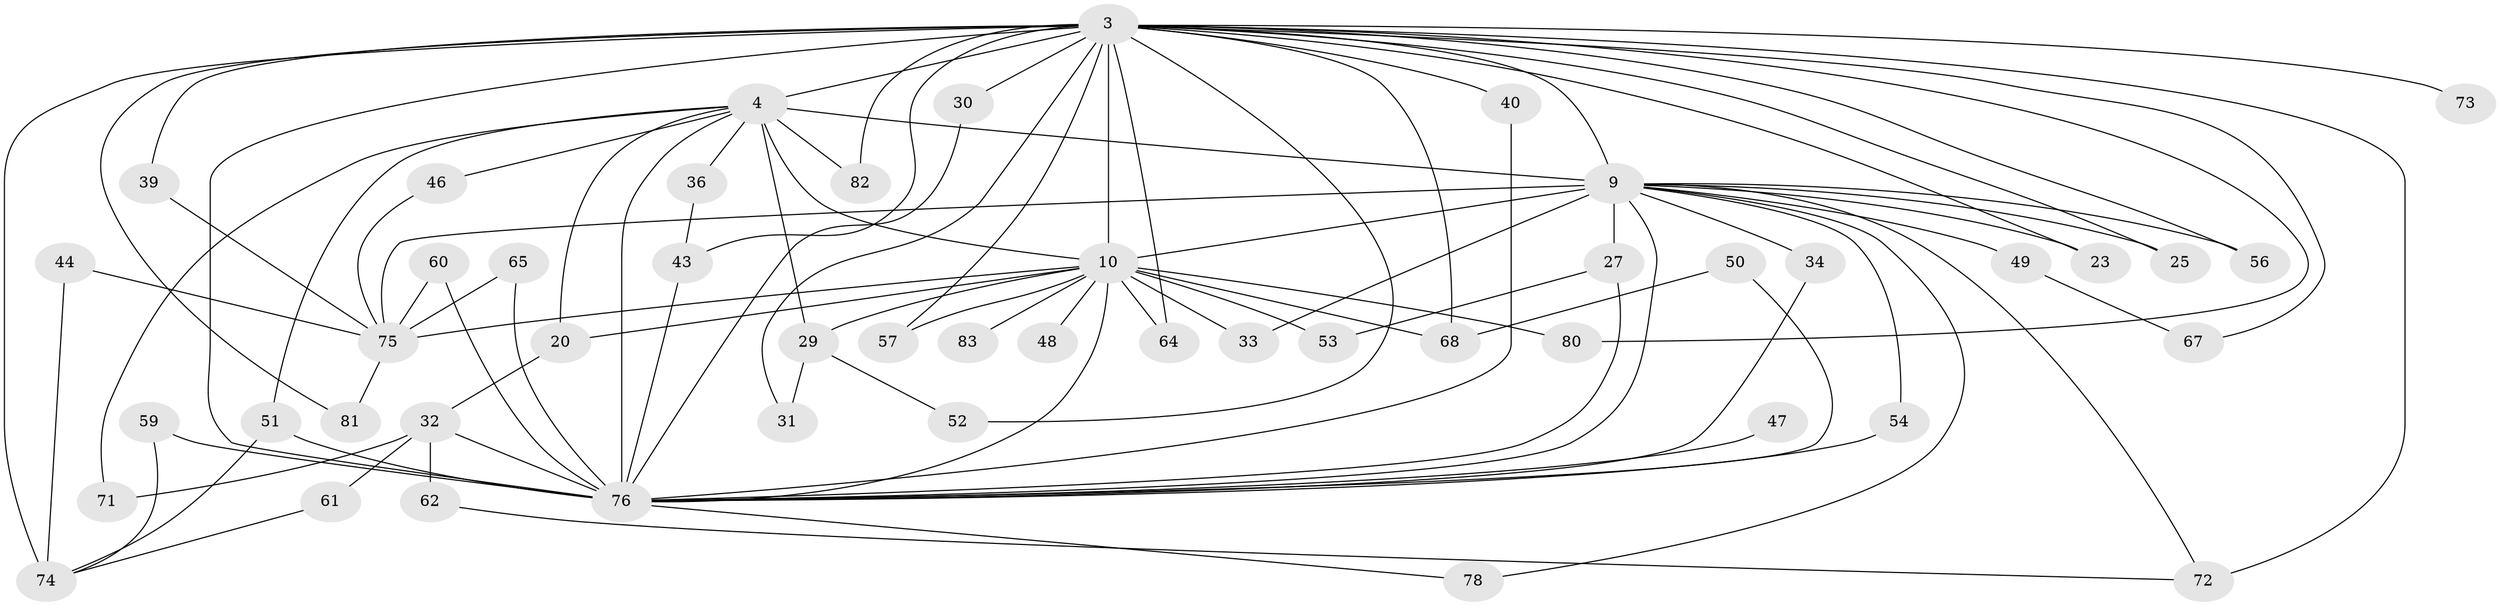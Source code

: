 // original degree distribution, {30: 0.012048192771084338, 15: 0.012048192771084338, 19: 0.012048192771084338, 16: 0.03614457831325301, 14: 0.012048192771084338, 20: 0.012048192771084338, 17: 0.012048192771084338, 21: 0.012048192771084338, 3: 0.1566265060240964, 7: 0.012048192771084338, 5: 0.04819277108433735, 4: 0.08433734939759036, 10: 0.012048192771084338, 2: 0.5662650602409639}
// Generated by graph-tools (version 1.1) at 2025/48/03/04/25 21:48:20]
// undirected, 49 vertices, 93 edges
graph export_dot {
graph [start="1"]
  node [color=gray90,style=filled];
  3 [super="+1"];
  4 [super="+2"];
  9 [super="+6"];
  10 [super="+7"];
  20;
  23;
  25;
  27;
  29 [super="+15"];
  30;
  31;
  32 [super="+21"];
  33;
  34;
  36 [super="+14"];
  39;
  40;
  43 [super="+17"];
  44;
  46;
  47;
  48;
  49;
  50;
  51 [super="+24"];
  52;
  53;
  54;
  56;
  57;
  59;
  60;
  61;
  62 [super="+45"];
  64;
  65;
  67;
  68 [super="+11+55"];
  71;
  72 [super="+69"];
  73;
  74 [super="+12"];
  75 [super="+16+28+35+66"];
  76 [super="+18+19+8+70"];
  78;
  80 [super="+79"];
  81;
  82 [super="+22+77"];
  83;
  3 -- 4 [weight=4];
  3 -- 9 [weight=4];
  3 -- 10 [weight=4];
  3 -- 30;
  3 -- 52;
  3 -- 67;
  3 -- 72 [weight=3];
  3 -- 73 [weight=2];
  3 -- 74 [weight=3];
  3 -- 81;
  3 -- 64;
  3 -- 80;
  3 -- 82 [weight=3];
  3 -- 23;
  3 -- 25;
  3 -- 31;
  3 -- 39;
  3 -- 40;
  3 -- 56;
  3 -- 57;
  3 -- 43;
  3 -- 76 [weight=7];
  3 -- 68 [weight=3];
  4 -- 9 [weight=4];
  4 -- 10 [weight=4];
  4 -- 36 [weight=3];
  4 -- 46;
  4 -- 71;
  4 -- 20;
  4 -- 29 [weight=2];
  4 -- 82;
  4 -- 76 [weight=7];
  4 -- 51;
  9 -- 10 [weight=4];
  9 -- 23;
  9 -- 25;
  9 -- 27 [weight=2];
  9 -- 33;
  9 -- 34 [weight=2];
  9 -- 49 [weight=2];
  9 -- 54;
  9 -- 56;
  9 -- 78;
  9 -- 75 [weight=2];
  9 -- 72 [weight=2];
  9 -- 76 [weight=5];
  10 -- 20;
  10 -- 48 [weight=2];
  10 -- 64;
  10 -- 75 [weight=4];
  10 -- 83 [weight=2];
  10 -- 33;
  10 -- 53;
  10 -- 57;
  10 -- 29;
  10 -- 76 [weight=4];
  10 -- 68 [weight=2];
  10 -- 80;
  20 -- 32;
  27 -- 53;
  27 -- 76;
  29 -- 52;
  29 -- 31;
  30 -- 76;
  32 -- 62 [weight=2];
  32 -- 71;
  32 -- 61;
  32 -- 76 [weight=2];
  34 -- 76;
  36 -- 43;
  39 -- 75;
  40 -- 76;
  43 -- 76;
  44 -- 74;
  44 -- 75;
  46 -- 75;
  47 -- 76 [weight=2];
  49 -- 67;
  50 -- 76;
  50 -- 68;
  51 -- 74;
  51 -- 76;
  54 -- 76;
  59 -- 74;
  59 -- 76;
  60 -- 75;
  60 -- 76;
  61 -- 74;
  62 -- 72;
  65 -- 75;
  65 -- 76;
  75 -- 81;
  76 -- 78;
}
